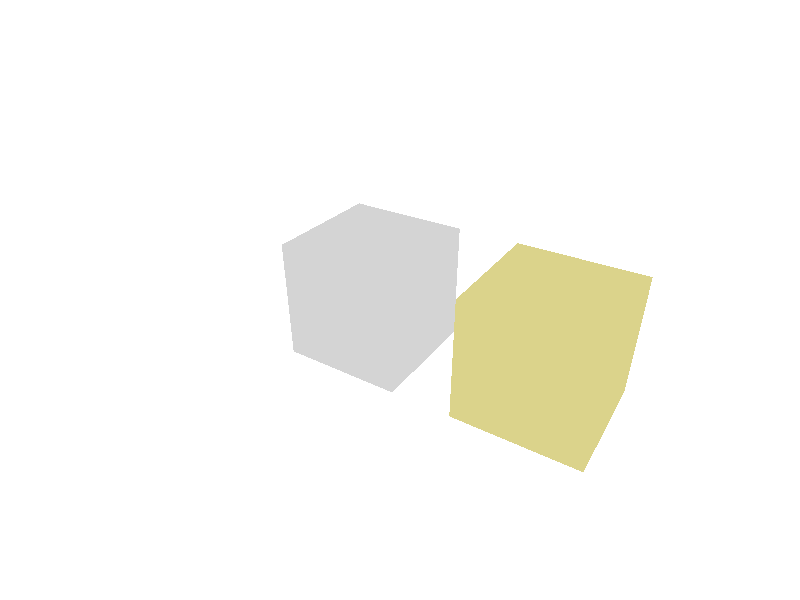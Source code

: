 # include "textures.inc"


camera {
  location <3, 3, -3>  
  look_at <0.75, 0.5, 0.5>
}

light_source { <2, 4, -3> color rgb <1, 1, 1> }

plane { <0, 1, 0>, 0 
    texture { pigment { color rgb <1, 1, 1> } }
}

box { <0, 0, 0>, <1, 1, 1>
    texture {Chrome_Metal}  
}

box { <1.5, 0, 0>, <2.5, 1, 1>
    texture {Brass_Metal}
}

